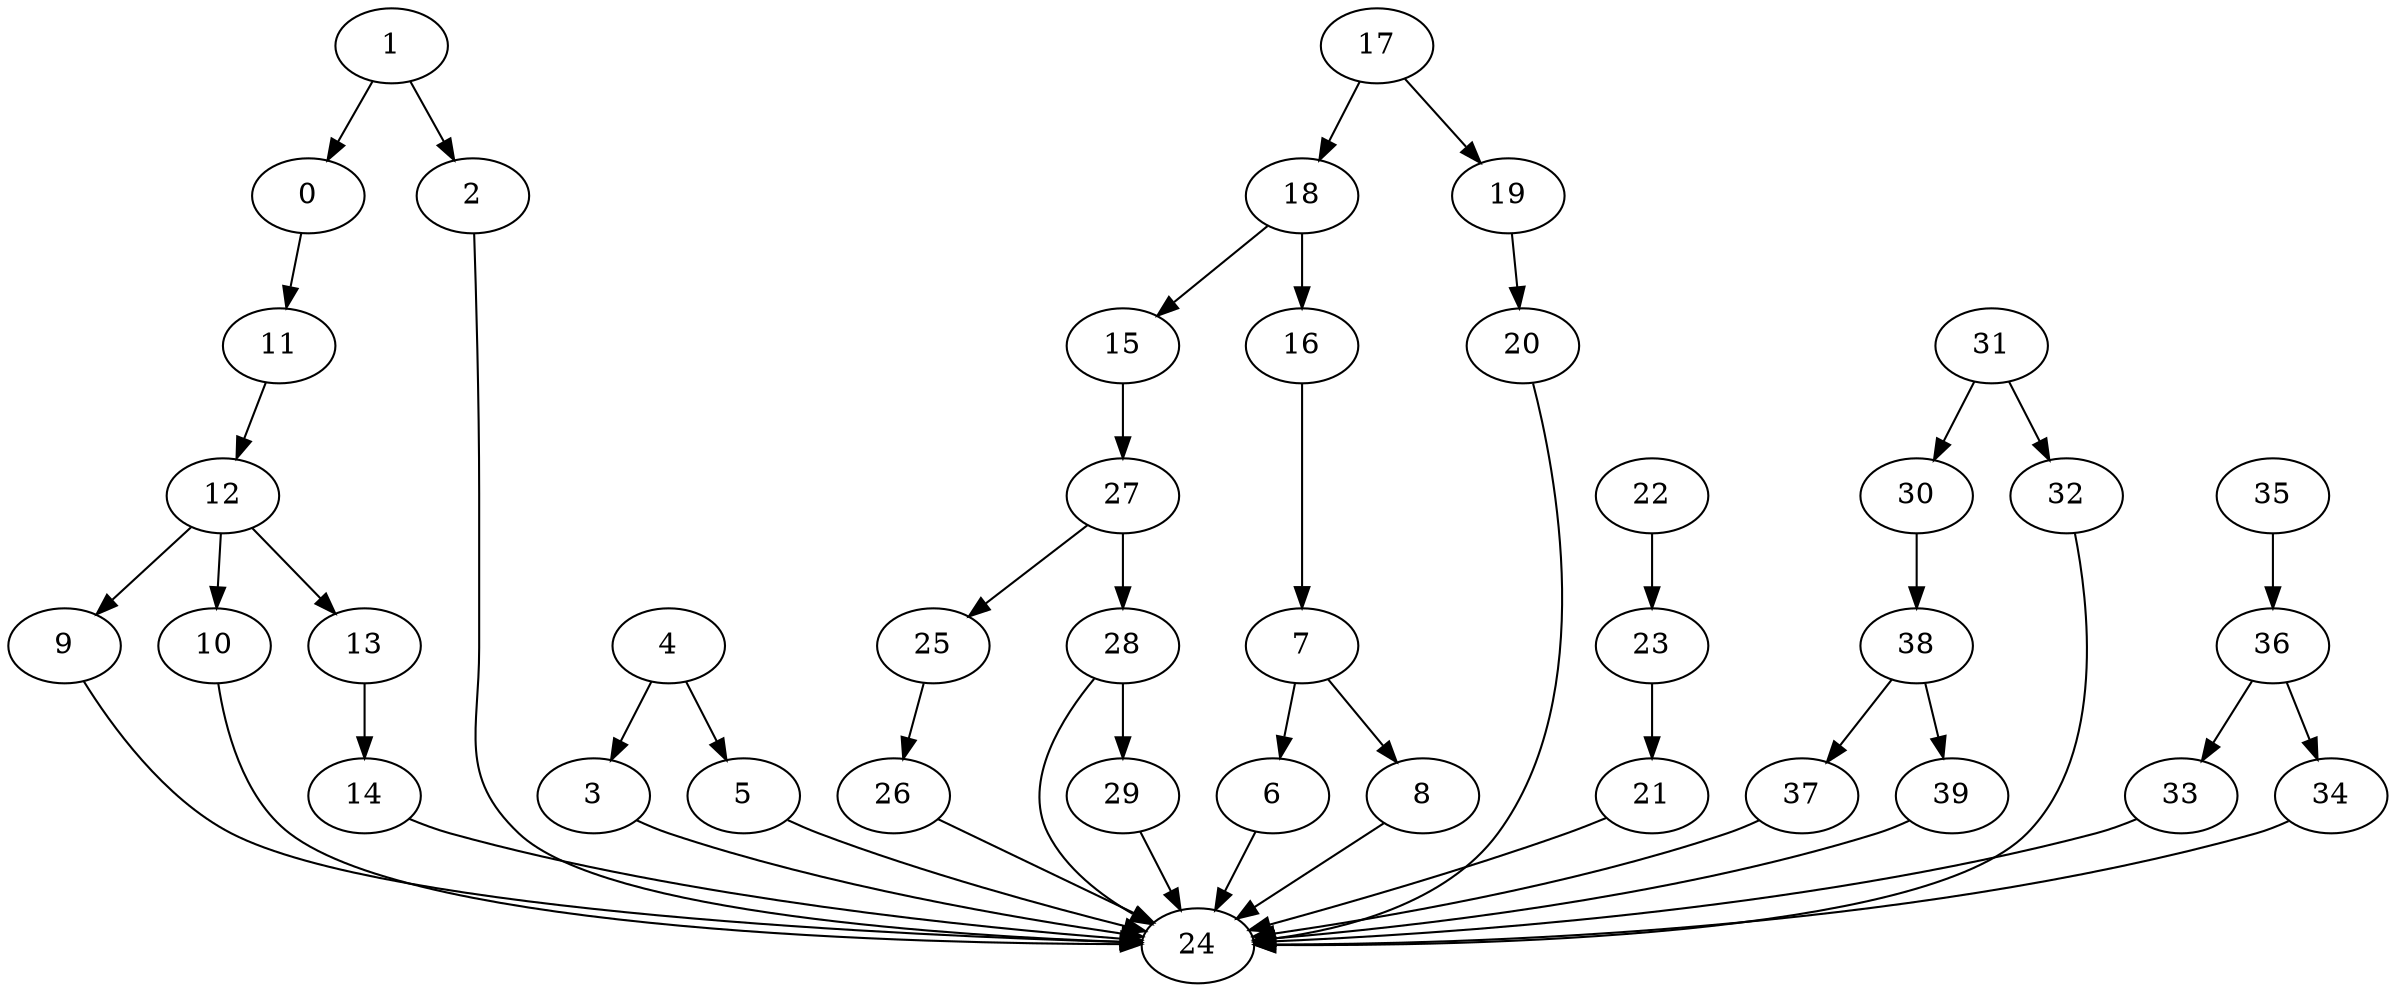 strict digraph  {
0 [exec=161];
1 [exec=157];
2 [exec=67];
3 [exec=197];
4 [exec=199];
5 [exec=151];
6 [exec=145];
7 [exec=74];
8 [exec=190];
9 [exec=177];
10 [exec=186];
11 [exec=159];
12 [exec=130];
13 [exec=169];
14 [exec=199];
15 [exec=70];
16 [exec=197];
17 [exec=126];
18 [exec=184];
19 [exec=176];
20 [exec=137];
21 [exec=171];
22 [exec=66];
23 [exec=65];
24 [exec=138];
25 [exec=55];
26 [exec=168];
27 [exec=140];
28 [exec=93];
29 [exec=79];
30 [exec=95];
31 [exec=88];
32 [exec=109];
33 [exec=51];
34 [exec=87];
35 [exec=157];
36 [exec=186];
37 [exec=103];
38 [exec=162];
39 [exec=91];
0 -> 11  [comm=12];
1 -> 2  [comm=11];
1 -> 0  [comm=20];
2 -> 24  [comm=16];
3 -> 24  [comm=5];
4 -> 5  [comm=5];
4 -> 3  [comm=13];
5 -> 24  [comm=20];
6 -> 24  [comm=13];
7 -> 8  [comm=11];
7 -> 6  [comm=16];
8 -> 24  [comm=19];
9 -> 24  [comm=16];
10 -> 24  [comm=16];
11 -> 12  [comm=7];
12 -> 9  [comm=12];
12 -> 10  [comm=8];
12 -> 13  [comm=12];
13 -> 14  [comm=20];
14 -> 24  [comm=11];
15 -> 27  [comm=15];
16 -> 7  [comm=11];
17 -> 18  [comm=20];
17 -> 19  [comm=5];
18 -> 15  [comm=20];
18 -> 16  [comm=16];
19 -> 20  [comm=7];
20 -> 24  [comm=8];
21 -> 24  [comm=17];
22 -> 23  [comm=11];
23 -> 21  [comm=20];
25 -> 26  [comm=10];
26 -> 24  [comm=18];
27 -> 28  [comm=15];
27 -> 25  [comm=7];
28 -> 29  [comm=17];
28 -> 24  [comm=19];
29 -> 24  [comm=17];
30 -> 38  [comm=7];
31 -> 32  [comm=10];
31 -> 30  [comm=10];
32 -> 24  [comm=9];
33 -> 24  [comm=5];
34 -> 24  [comm=9];
35 -> 36  [comm=19];
36 -> 33  [comm=9];
36 -> 34  [comm=20];
37 -> 24  [comm=16];
38 -> 39  [comm=9];
38 -> 37  [comm=9];
39 -> 24  [comm=5];
}
